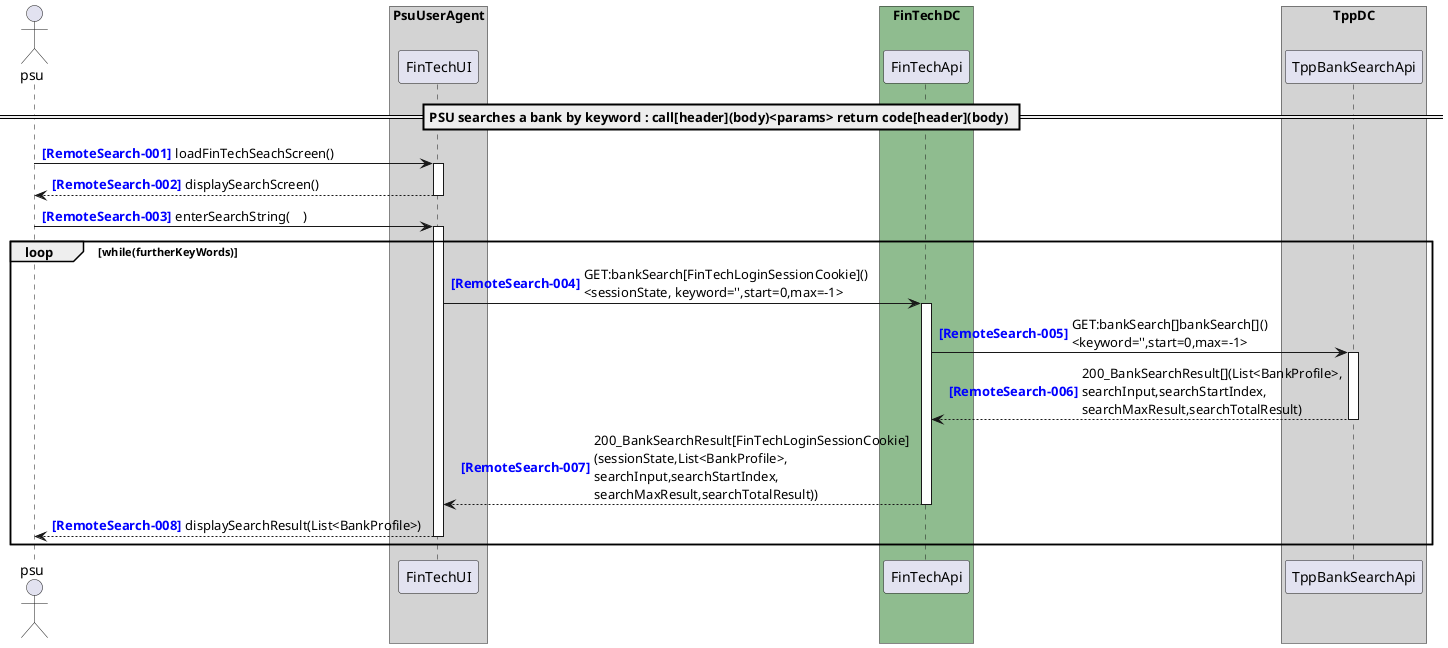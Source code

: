 @startuml

autonumber "<b><color blue>[RemoteSearch-000]</color></b>"
actor psu

box "PsuUserAgent" #LightGray
    participant "FinTechUI" as FinTechUI
    'participant "ConsentAuthorisationUI" as ConsentAuthorisationUI
    'participant "OnlineBankingUI" as OnlineBankingUI
end box
box "FinTechDC" #DarkSeaGreen
    participant "FinTechApi" as FinTechApi
end box
box "TppDC" #LightGray
    'participant "TppBankingApi" as TppBankingApi
    participant "TppBankSearchApi" as TppBankSearchApi
    'participant "ConsentAuthorisationApi" as ConsentAuthorisationApi

    'participant "RedirectSessionStoreApi" as RedirectSessionStoreApi
    'participant "BankingProtocolSelector" as BankingProtocolSelector
    'participant "BankingProtocol" as BankingProtocol
end box
box "AspspDC" #LightSkyBlue
	'participant "AspspBankingApi" as AspspBankingApi
    'participant "OnlineBankingApi" as OnlineBankingApi
end box

== PSU searches a bank by keyword : call[header](body)<params> return code[header](body) ==

psu -> FinTechUI ++ : loadFinTechSeachScreen()
return displaySearchScreen()
psu -> FinTechUI ++ : enterSearchString(    )
loop while(furtherKeyWords)
FinTechUI -> FinTechApi ++ : GET:bankSearch[FinTechLoginSessionCookie]()\n<sessionState, keyword='',start=0,max=-1>
FinTechApi -> TppBankSearchApi ++ : GET:bankSearch[]bankSearch[]()\n<keyword='',start=0,max=-1>
return 200_BankSearchResult[](List<BankProfile>,\nsearchInput,searchStartIndex,\nsearchMaxResult,searchTotalResult)
return 200_BankSearchResult[FinTechLoginSessionCookie]\n(sessionState,List<BankProfile>,\nsearchInput,searchStartIndex,\nsearchMaxResult,searchTotalResult))
return displaySearchResult(List<BankProfile>)
end
@enduml